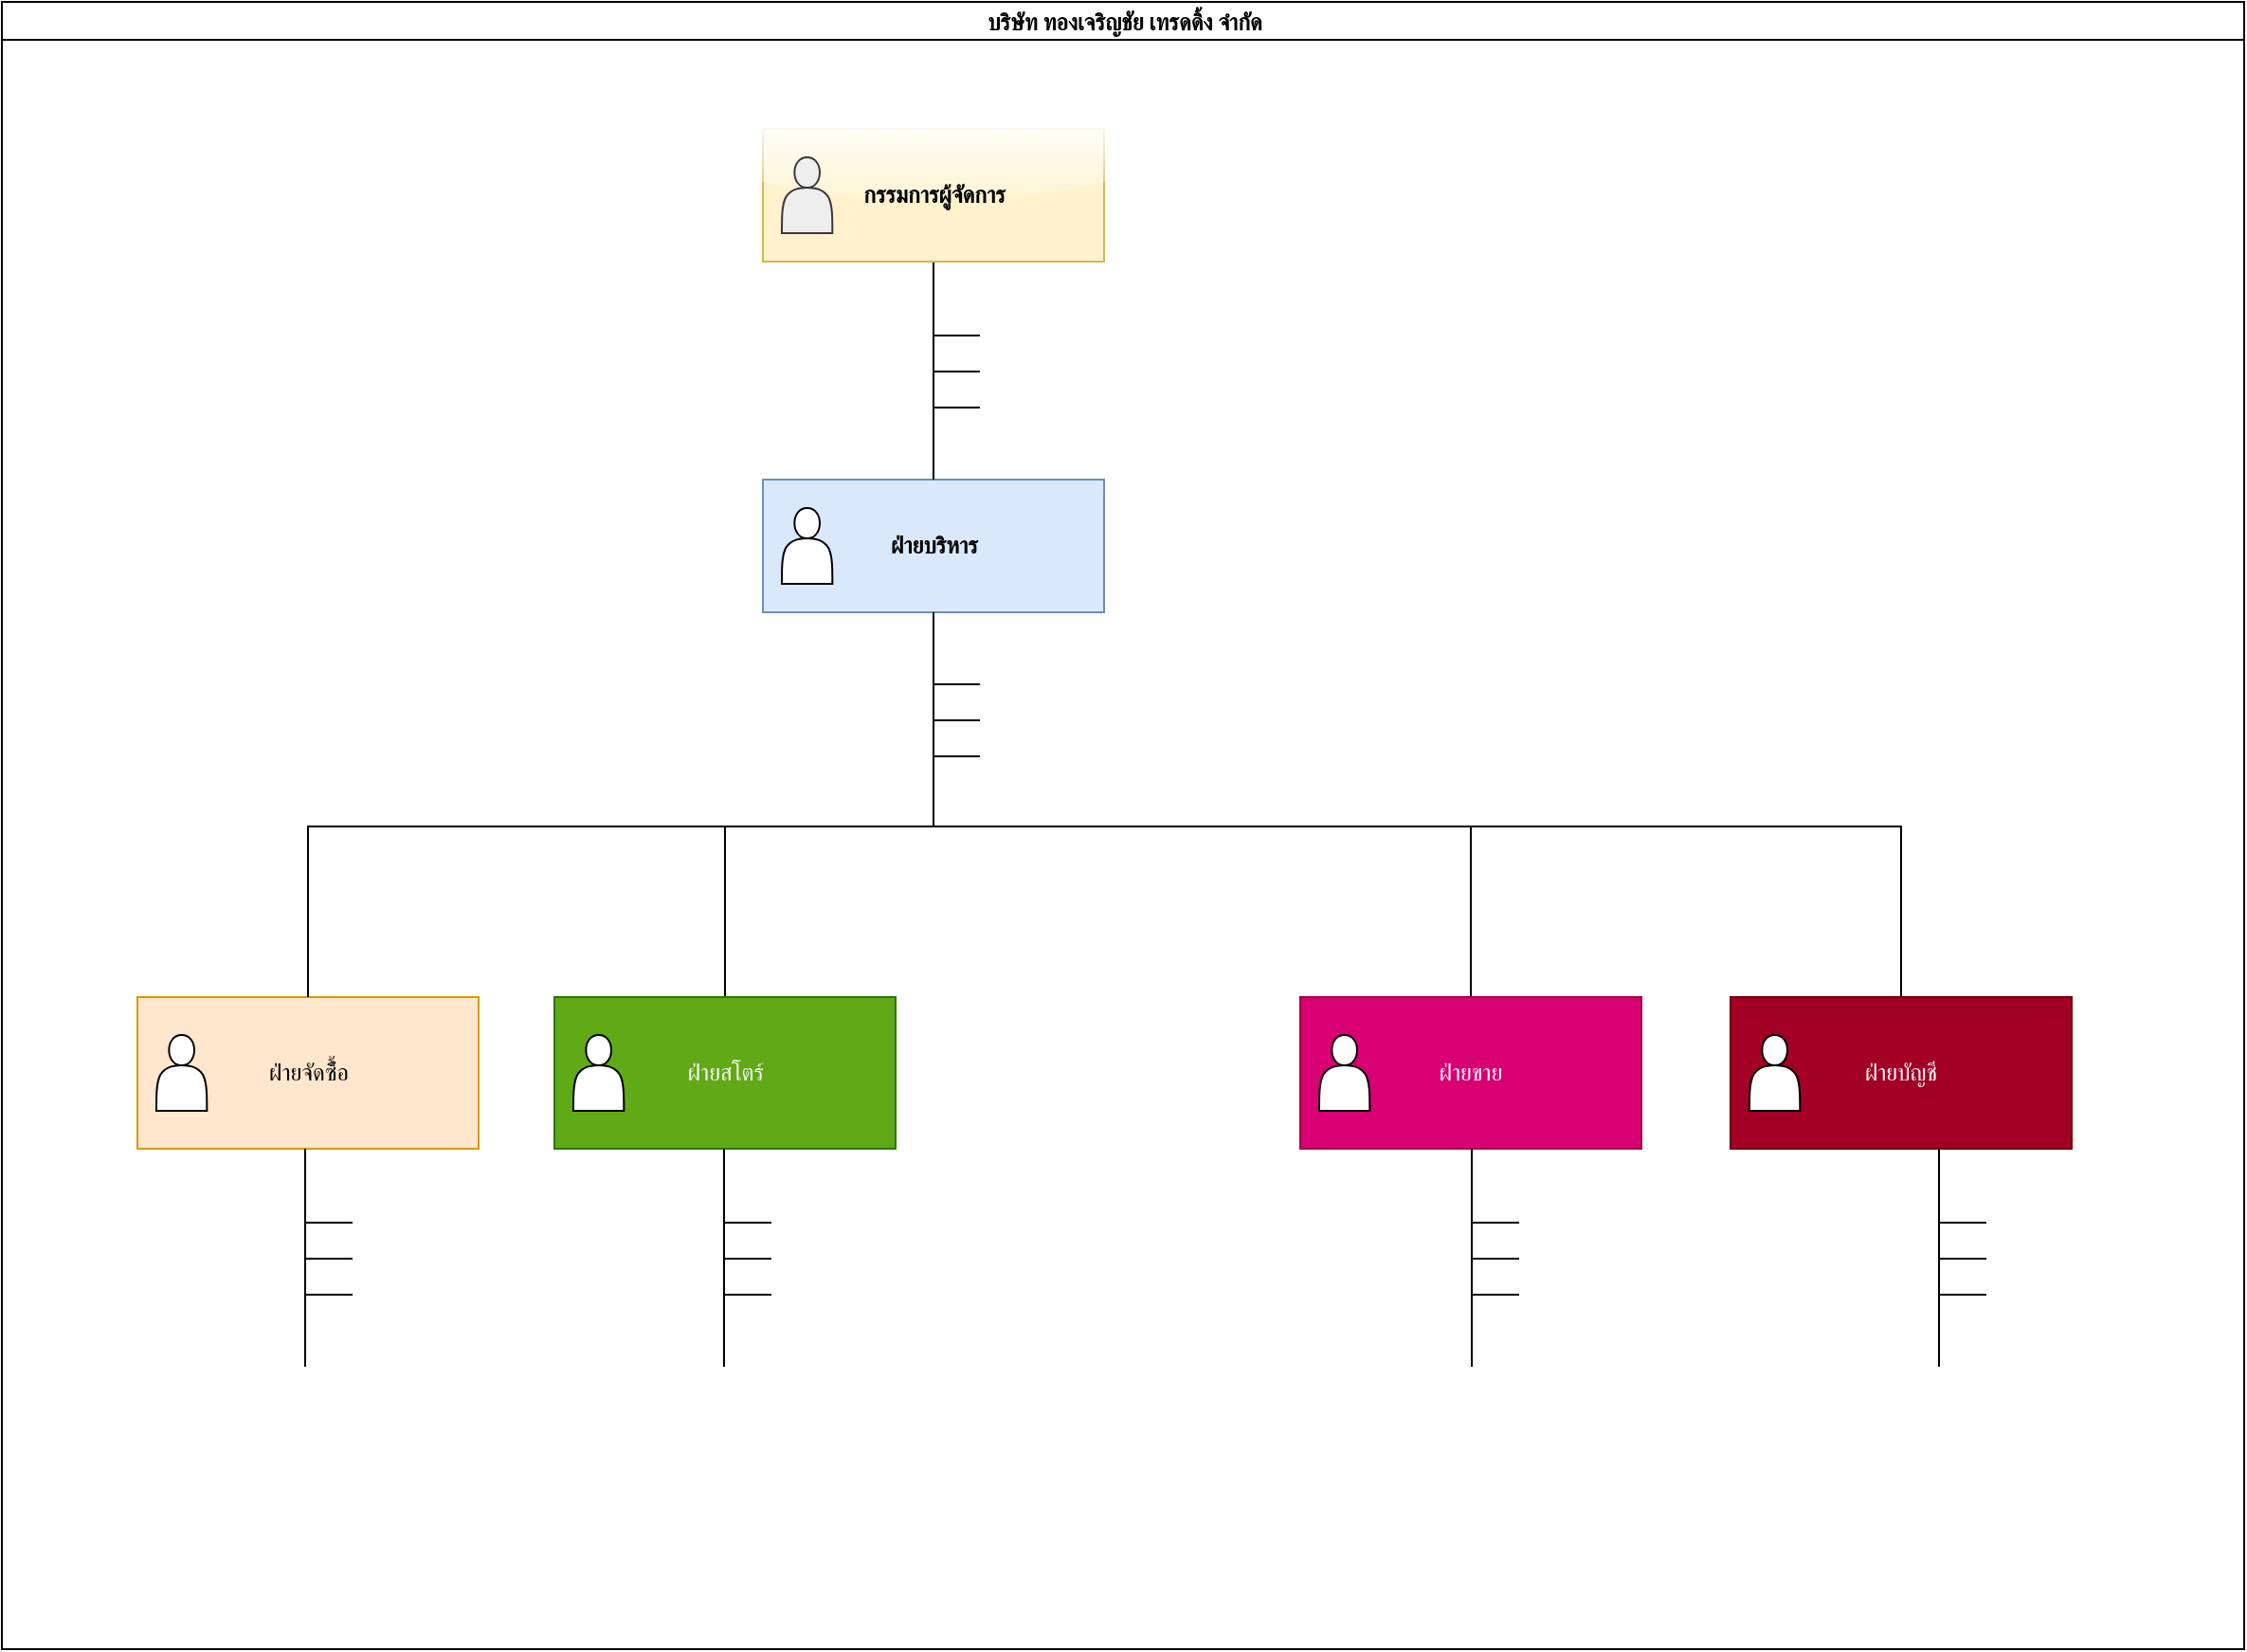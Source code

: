 <mxfile version="24.7.7">
  <diagram id="prtHgNgQTEPvFCAcTncT" name="Page-1">
    <mxGraphModel dx="2302" dy="1947" grid="0" gridSize="10" guides="1" tooltips="1" connect="1" arrows="1" fold="1" page="0" pageScale="1" pageWidth="827" pageHeight="1169" math="0" shadow="0">
      <root>
        <mxCell id="0" />
        <mxCell id="1" parent="0" />
        <mxCell id="dNxyNK7c78bLwvsdeMH5-11" value="&lt;font data-font-src=&quot;https://fonts.googleapis.com/css?family=Kanit&quot;&gt;บริษัท ทองเจริญชัย เทรดดิ้ง จำกัด&lt;/font&gt;" style="swimlane;html=1;startSize=20;horizontal=1;containerType=tree;glass=0;labelBackgroundColor=default;verticalAlign=bottom;fontFamily=Kanit;fontSource=https%3A%2F%2Ffonts.googleapis.com%2Fcss%3Ffamily%3DKanit;movable=1;resizable=1;rotatable=1;deletable=1;editable=1;locked=0;connectable=1;" parent="1" vertex="1">
          <mxGeometry x="441" y="-48" width="1183" height="869" as="geometry" />
        </mxCell>
        <UserObject label="ฝ่ายจัดซื้้อ" name="Edward Morrison" position="Brand Manager" location="Office 2" email="me@example.com" placeholders="1" link="https://www.draw.io" id="dNxyNK7c78bLwvsdeMH5-14">
          <mxCell style="whiteSpace=wrap;html=1;rounded=0;glass=0;treeFolding=1;treeMoving=1;fillColor=#ffe6cc;strokeColor=#d79b00;fontStyle=0;fontFamily=Kanit;fontSource=https%3A%2F%2Ffonts.googleapis.com%2Fcss%3Ffamily%3DKanit;" parent="dNxyNK7c78bLwvsdeMH5-11" vertex="1">
            <mxGeometry x="71.5" y="525" width="180" height="80" as="geometry" />
          </mxCell>
        </UserObject>
        <mxCell id="dNxyNK7c78bLwvsdeMH5-15" value="" style="endArrow=none;endFill=0;fontSize=11;edgeStyle=elbowEdgeStyle;elbow=vertical;rounded=0;" parent="dNxyNK7c78bLwvsdeMH5-11" source="dNxyNK7c78bLwvsdeMH5-12" target="dNxyNK7c78bLwvsdeMH5-16" edge="1">
          <mxGeometry relative="1" as="geometry">
            <Array as="points">
              <mxPoint x="491.5" y="435" />
            </Array>
          </mxGeometry>
        </mxCell>
        <UserObject label="ฝ่ายสโตร์" name="Evan Valet" position="HR Director" location="Office 4" email="me@example.com" placeholders="1" link="https://www.draw.io" id="dNxyNK7c78bLwvsdeMH5-16">
          <mxCell style="whiteSpace=wrap;html=1;rounded=0;glass=0;treeFolding=1;treeMoving=1;fillColor=#60a917;fontColor=#ffffff;strokeColor=#2D7600;fontStyle=0;fontFamily=Kanit;fontSource=https%3A%2F%2Ffonts.googleapis.com%2Fcss%3Ffamily%3DKanit;" parent="dNxyNK7c78bLwvsdeMH5-11" vertex="1">
            <mxGeometry x="291.5" y="525" width="180" height="80" as="geometry" />
          </mxCell>
        </UserObject>
        <mxCell id="dNxyNK7c78bLwvsdeMH5-17" value="" style="endArrow=none;endFill=0;fontSize=11;edgeStyle=elbowEdgeStyle;elbow=vertical;rounded=0;" parent="dNxyNK7c78bLwvsdeMH5-11" source="dNxyNK7c78bLwvsdeMH5-12" target="94u189-zB90sFB9qRGG--4" edge="1">
          <mxGeometry relative="1" as="geometry">
            <Array as="points">
              <mxPoint x="491.5" y="435" />
            </Array>
          </mxGeometry>
        </mxCell>
        <mxCell id="94u189-zB90sFB9qRGG--5" style="edgeStyle=orthogonalEdgeStyle;rounded=0;orthogonalLoop=1;jettySize=auto;html=1;endArrow=none;endFill=0;" parent="dNxyNK7c78bLwvsdeMH5-11" source="dNxyNK7c78bLwvsdeMH5-12" target="dNxyNK7c78bLwvsdeMH5-14" edge="1">
          <mxGeometry relative="1" as="geometry">
            <Array as="points">
              <mxPoint x="491.5" y="435" />
              <mxPoint x="161.5" y="435" />
            </Array>
          </mxGeometry>
        </mxCell>
        <UserObject label="&lt;b&gt;ฝ่ายบริหาร&lt;/b&gt;" name="Tessa Miller" position="CFO" location="Office 1" email="me@example.com" placeholders="1" link="https://www.draw.io" id="dNxyNK7c78bLwvsdeMH5-12">
          <mxCell style="whiteSpace=wrap;html=1;rounded=0;glass=0;treeMoving=1;treeFolding=1;align=center;fillColor=#dae8fc;strokeColor=#6c8ebf;fontFamily=Kanit;fontSource=https%3A%2F%2Ffonts.googleapis.com%2Fcss%3Ffamily%3DKanit;" parent="dNxyNK7c78bLwvsdeMH5-11" vertex="1">
            <mxGeometry x="401.5" y="252" width="180" height="70" as="geometry" />
          </mxCell>
        </UserObject>
        <mxCell id="uU6lD21pNVbpO9sZbxRY-1" value="" style="edgeStyle=orthogonalEdgeStyle;rounded=0;orthogonalLoop=1;jettySize=auto;html=1;startArrow=none;startFill=0;endArrow=none;endFill=0;" parent="dNxyNK7c78bLwvsdeMH5-11" source="dNxyNK7c78bLwvsdeMH5-12" target="uU6lD21pNVbpO9sZbxRY-2" edge="1">
          <mxGeometry relative="1" as="geometry" />
        </mxCell>
        <UserObject label="&lt;b&gt;กรรมการผู้จัดการ&lt;/b&gt;" name="Tessa Miller" position="CFO" location="Office 1" email="me@example.com" placeholders="1" link="https://www.draw.io" id="uU6lD21pNVbpO9sZbxRY-2">
          <mxCell style="Label:shape=actor;whiteSpace=wrap;html=1;fillColor=#dae8fc;strokeColor=#6c8ebf;whiteSpace=wrap;html=1;rounded=0;glass=1;treeMoving=1;treeFolding=1;align=center;fillColor=#fff2cc;strokeColor=#d6b656;editable=1;movable=1;resizable=1;rotatable=1;deletable=1;locked=0;connectable=1;fontFamily=Kanit;fontSource=https%3A%2F%2Ffonts.googleapis.com%2Fcss%3Ffamily%3DKanit;" parent="dNxyNK7c78bLwvsdeMH5-11" vertex="1">
            <mxGeometry x="401.5" y="67" width="180" height="70" as="geometry" />
          </mxCell>
        </UserObject>
        <mxCell id="94u189-zB90sFB9qRGG--12" value="" style="edgeStyle=orthogonalEdgeStyle;rounded=0;orthogonalLoop=1;jettySize=auto;html=1;endArrow=none;endFill=0;entryX=0.5;entryY=0;entryDx=0;entryDy=0;" parent="dNxyNK7c78bLwvsdeMH5-11" source="dNxyNK7c78bLwvsdeMH5-12" target="94u189-zB90sFB9qRGG--13" edge="1">
          <mxGeometry relative="1" as="geometry">
            <Array as="points">
              <mxPoint x="492" y="435" />
              <mxPoint x="1002" y="435" />
            </Array>
          </mxGeometry>
        </mxCell>
        <UserObject label="ฝ่ายบัญชี" name="Tessa Miller" position="CFO" location="Office 1" email="me@example.com" placeholders="1" link="https://www.draw.io" id="94u189-zB90sFB9qRGG--13">
          <mxCell style="whiteSpace=wrap;html=1;rounded=0;glass=0;treeMoving=1;treeFolding=1;align=center;fillColor=#a20025;fontColor=#ffffff;strokeColor=#6F0000;fontStyle=0;fontFamily=Kanit;fontSource=https%3A%2F%2Ffonts.googleapis.com%2Fcss%3Ffamily%3DKanit;" parent="dNxyNK7c78bLwvsdeMH5-11" vertex="1">
            <mxGeometry x="912" y="525" width="180" height="80" as="geometry" />
          </mxCell>
        </UserObject>
        <mxCell id="-N_E8cmHN41MVXkV7Rbg-2" value="" style="shape=actor;whiteSpace=wrap;html=1;fillColor=#eeeeee;strokeColor=#36393d;" vertex="1" parent="dNxyNK7c78bLwvsdeMH5-11">
          <mxGeometry x="411.5" y="82" width="26.67" height="40" as="geometry" />
        </mxCell>
        <mxCell id="-N_E8cmHN41MVXkV7Rbg-4" value="" style="shape=actor;whiteSpace=wrap;html=1;" vertex="1" parent="dNxyNK7c78bLwvsdeMH5-11">
          <mxGeometry x="411.5" y="267" width="26.67" height="40" as="geometry" />
        </mxCell>
        <mxCell id="-N_E8cmHN41MVXkV7Rbg-5" value="" style="shape=actor;whiteSpace=wrap;html=1;" vertex="1" parent="dNxyNK7c78bLwvsdeMH5-11">
          <mxGeometry x="81.5" y="545" width="26.67" height="40" as="geometry" />
        </mxCell>
        <mxCell id="-N_E8cmHN41MVXkV7Rbg-6" value="" style="shape=actor;whiteSpace=wrap;html=1;" vertex="1" parent="dNxyNK7c78bLwvsdeMH5-11">
          <mxGeometry x="301.5" y="545" width="26.67" height="40" as="geometry" />
        </mxCell>
        <mxCell id="-N_E8cmHN41MVXkV7Rbg-8" value="" style="shape=actor;whiteSpace=wrap;html=1;" vertex="1" parent="dNxyNK7c78bLwvsdeMH5-11">
          <mxGeometry x="922" y="545" width="26.67" height="40" as="geometry" />
        </mxCell>
        <mxCell id="-N_E8cmHN41MVXkV7Rbg-72" value="" style="group" vertex="1" connectable="0" parent="dNxyNK7c78bLwvsdeMH5-11">
          <mxGeometry x="491" y="171" width="25" height="48" as="geometry" />
        </mxCell>
        <mxCell id="-N_E8cmHN41MVXkV7Rbg-69" value="" style="line;strokeWidth=1;html=1;" vertex="1" parent="-N_E8cmHN41MVXkV7Rbg-72">
          <mxGeometry width="25" height="10" as="geometry" />
        </mxCell>
        <mxCell id="-N_E8cmHN41MVXkV7Rbg-70" value="" style="line;strokeWidth=1;html=1;" vertex="1" parent="-N_E8cmHN41MVXkV7Rbg-72">
          <mxGeometry y="19" width="25" height="10" as="geometry" />
        </mxCell>
        <mxCell id="-N_E8cmHN41MVXkV7Rbg-71" value="" style="line;strokeWidth=1;html=1;" vertex="1" parent="-N_E8cmHN41MVXkV7Rbg-72">
          <mxGeometry y="38" width="25" height="10" as="geometry" />
        </mxCell>
        <mxCell id="-N_E8cmHN41MVXkV7Rbg-80" value="" style="edgeStyle=orthogonalEdgeStyle;rounded=0;orthogonalLoop=1;jettySize=auto;html=1;startArrow=none;startFill=0;endArrow=none;endFill=0;" edge="1" parent="dNxyNK7c78bLwvsdeMH5-11">
          <mxGeometry relative="1" as="geometry">
            <mxPoint x="160" y="720" as="sourcePoint" />
            <mxPoint x="160" y="605" as="targetPoint" />
          </mxGeometry>
        </mxCell>
        <mxCell id="-N_E8cmHN41MVXkV7Rbg-81" value="" style="group" vertex="1" connectable="0" parent="dNxyNK7c78bLwvsdeMH5-11">
          <mxGeometry x="160" y="639" width="25" height="48" as="geometry" />
        </mxCell>
        <mxCell id="-N_E8cmHN41MVXkV7Rbg-82" value="" style="line;strokeWidth=1;html=1;" vertex="1" parent="-N_E8cmHN41MVXkV7Rbg-81">
          <mxGeometry width="25" height="10" as="geometry" />
        </mxCell>
        <mxCell id="-N_E8cmHN41MVXkV7Rbg-83" value="" style="line;strokeWidth=1;html=1;" vertex="1" parent="-N_E8cmHN41MVXkV7Rbg-81">
          <mxGeometry y="19" width="25" height="10" as="geometry" />
        </mxCell>
        <mxCell id="-N_E8cmHN41MVXkV7Rbg-84" value="" style="line;strokeWidth=1;html=1;" vertex="1" parent="-N_E8cmHN41MVXkV7Rbg-81">
          <mxGeometry y="38" width="25" height="10" as="geometry" />
        </mxCell>
        <mxCell id="-N_E8cmHN41MVXkV7Rbg-90" value="" style="group" vertex="1" connectable="0" parent="dNxyNK7c78bLwvsdeMH5-11">
          <mxGeometry x="381" y="605" width="25" height="115" as="geometry" />
        </mxCell>
        <mxCell id="-N_E8cmHN41MVXkV7Rbg-85" value="" style="edgeStyle=orthogonalEdgeStyle;rounded=0;orthogonalLoop=1;jettySize=auto;html=1;startArrow=none;startFill=0;endArrow=none;endFill=0;" edge="1" parent="-N_E8cmHN41MVXkV7Rbg-90">
          <mxGeometry relative="1" as="geometry">
            <mxPoint y="115" as="sourcePoint" />
            <mxPoint as="targetPoint" />
          </mxGeometry>
        </mxCell>
        <mxCell id="-N_E8cmHN41MVXkV7Rbg-86" value="" style="group" vertex="1" connectable="0" parent="-N_E8cmHN41MVXkV7Rbg-90">
          <mxGeometry y="34" width="25" height="48" as="geometry" />
        </mxCell>
        <mxCell id="-N_E8cmHN41MVXkV7Rbg-87" value="" style="line;strokeWidth=1;html=1;" vertex="1" parent="-N_E8cmHN41MVXkV7Rbg-86">
          <mxGeometry width="25" height="10" as="geometry" />
        </mxCell>
        <mxCell id="-N_E8cmHN41MVXkV7Rbg-88" value="" style="line;strokeWidth=1;html=1;" vertex="1" parent="-N_E8cmHN41MVXkV7Rbg-86">
          <mxGeometry y="19" width="25" height="10" as="geometry" />
        </mxCell>
        <mxCell id="-N_E8cmHN41MVXkV7Rbg-89" value="" style="line;strokeWidth=1;html=1;" vertex="1" parent="-N_E8cmHN41MVXkV7Rbg-86">
          <mxGeometry y="38" width="25" height="10" as="geometry" />
        </mxCell>
        <mxCell id="-N_E8cmHN41MVXkV7Rbg-74" value="" style="group" vertex="1" connectable="0" parent="dNxyNK7c78bLwvsdeMH5-11">
          <mxGeometry x="491" y="355" width="25" height="48" as="geometry" />
        </mxCell>
        <mxCell id="-N_E8cmHN41MVXkV7Rbg-75" value="" style="line;strokeWidth=1;html=1;" vertex="1" parent="-N_E8cmHN41MVXkV7Rbg-74">
          <mxGeometry width="25" height="10" as="geometry" />
        </mxCell>
        <mxCell id="-N_E8cmHN41MVXkV7Rbg-76" value="" style="line;strokeWidth=1;html=1;" vertex="1" parent="-N_E8cmHN41MVXkV7Rbg-74">
          <mxGeometry y="19" width="25" height="10" as="geometry" />
        </mxCell>
        <mxCell id="-N_E8cmHN41MVXkV7Rbg-77" value="" style="line;strokeWidth=1;html=1;" vertex="1" parent="-N_E8cmHN41MVXkV7Rbg-74">
          <mxGeometry y="38" width="25" height="10" as="geometry" />
        </mxCell>
        <mxCell id="-N_E8cmHN41MVXkV7Rbg-103" value="" style="group" vertex="1" connectable="0" parent="dNxyNK7c78bLwvsdeMH5-11">
          <mxGeometry x="685" y="525" width="180" height="195" as="geometry" />
        </mxCell>
        <UserObject label="ฝ่ายขาย" name="Alison Donovan" position="System Admin" location="Office 3" email="me@example.com" placeholders="1" link="https://www.draw.io" id="94u189-zB90sFB9qRGG--4">
          <mxCell style="whiteSpace=wrap;html=1;rounded=0;glass=0;fillColor=#d80073;fontColor=#ffffff;strokeColor=#A50040;imageWidth=38;fontStyle=0;fontFamily=Kanit;fontSource=https%3A%2F%2Ffonts.googleapis.com%2Fcss%3Ffamily%3DKanit;" parent="-N_E8cmHN41MVXkV7Rbg-103" vertex="1">
            <mxGeometry width="180" height="80" as="geometry" />
          </mxCell>
        </UserObject>
        <mxCell id="-N_E8cmHN41MVXkV7Rbg-7" value="" style="shape=actor;whiteSpace=wrap;html=1;" vertex="1" parent="-N_E8cmHN41MVXkV7Rbg-103">
          <mxGeometry x="10" y="20" width="26.67" height="40" as="geometry" />
        </mxCell>
        <mxCell id="-N_E8cmHN41MVXkV7Rbg-91" value="" style="group" vertex="1" connectable="0" parent="-N_E8cmHN41MVXkV7Rbg-103">
          <mxGeometry x="90.5" y="80" width="25" height="115" as="geometry" />
        </mxCell>
        <mxCell id="-N_E8cmHN41MVXkV7Rbg-92" value="" style="edgeStyle=orthogonalEdgeStyle;rounded=0;orthogonalLoop=1;jettySize=auto;html=1;startArrow=none;startFill=0;endArrow=none;endFill=0;" edge="1" parent="-N_E8cmHN41MVXkV7Rbg-91">
          <mxGeometry relative="1" as="geometry">
            <mxPoint y="115" as="sourcePoint" />
            <mxPoint as="targetPoint" />
          </mxGeometry>
        </mxCell>
        <mxCell id="-N_E8cmHN41MVXkV7Rbg-93" value="" style="group" vertex="1" connectable="0" parent="-N_E8cmHN41MVXkV7Rbg-91">
          <mxGeometry y="34" width="25" height="48" as="geometry" />
        </mxCell>
        <mxCell id="-N_E8cmHN41MVXkV7Rbg-94" value="" style="line;strokeWidth=1;html=1;" vertex="1" parent="-N_E8cmHN41MVXkV7Rbg-93">
          <mxGeometry width="25" height="10" as="geometry" />
        </mxCell>
        <mxCell id="-N_E8cmHN41MVXkV7Rbg-95" value="" style="line;strokeWidth=1;html=1;" vertex="1" parent="-N_E8cmHN41MVXkV7Rbg-93">
          <mxGeometry y="19" width="25" height="10" as="geometry" />
        </mxCell>
        <mxCell id="-N_E8cmHN41MVXkV7Rbg-96" value="" style="line;strokeWidth=1;html=1;" vertex="1" parent="-N_E8cmHN41MVXkV7Rbg-93">
          <mxGeometry y="38" width="25" height="10" as="geometry" />
        </mxCell>
        <mxCell id="-N_E8cmHN41MVXkV7Rbg-97" value="" style="group" vertex="1" connectable="0" parent="1">
          <mxGeometry x="1463" y="557" width="25" height="115" as="geometry" />
        </mxCell>
        <mxCell id="-N_E8cmHN41MVXkV7Rbg-98" value="" style="edgeStyle=orthogonalEdgeStyle;rounded=0;orthogonalLoop=1;jettySize=auto;html=1;startArrow=none;startFill=0;endArrow=none;endFill=0;" edge="1" parent="-N_E8cmHN41MVXkV7Rbg-97">
          <mxGeometry relative="1" as="geometry">
            <mxPoint y="115" as="sourcePoint" />
            <mxPoint as="targetPoint" />
          </mxGeometry>
        </mxCell>
        <mxCell id="-N_E8cmHN41MVXkV7Rbg-99" value="" style="group" vertex="1" connectable="0" parent="-N_E8cmHN41MVXkV7Rbg-97">
          <mxGeometry y="34" width="25" height="48" as="geometry" />
        </mxCell>
        <mxCell id="-N_E8cmHN41MVXkV7Rbg-100" value="" style="line;strokeWidth=1;html=1;" vertex="1" parent="-N_E8cmHN41MVXkV7Rbg-99">
          <mxGeometry width="25" height="10" as="geometry" />
        </mxCell>
        <mxCell id="-N_E8cmHN41MVXkV7Rbg-101" value="" style="line;strokeWidth=1;html=1;" vertex="1" parent="-N_E8cmHN41MVXkV7Rbg-99">
          <mxGeometry y="19" width="25" height="10" as="geometry" />
        </mxCell>
        <mxCell id="-N_E8cmHN41MVXkV7Rbg-102" value="" style="line;strokeWidth=1;html=1;" vertex="1" parent="-N_E8cmHN41MVXkV7Rbg-99">
          <mxGeometry y="38" width="25" height="10" as="geometry" />
        </mxCell>
      </root>
    </mxGraphModel>
  </diagram>
</mxfile>
